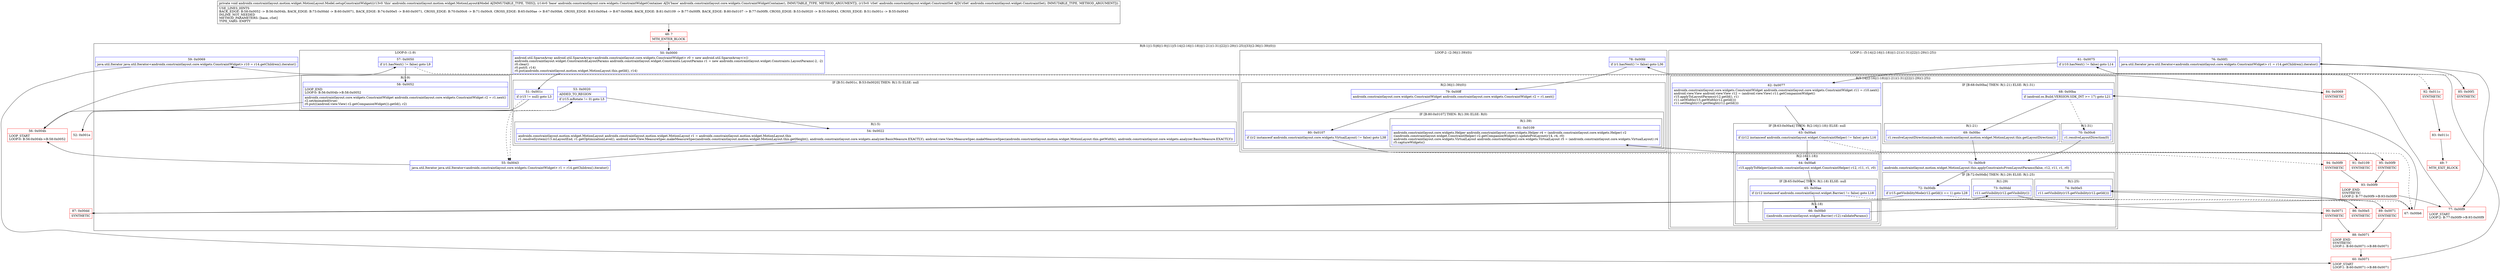 digraph "CFG forandroidx.constraintlayout.motion.widget.MotionLayout.Model.setupConstraintWidget(Landroidx\/constraintlayout\/core\/widgets\/ConstraintWidgetContainer;Landroidx\/constraintlayout\/widget\/ConstraintSet;)V" {
subgraph cluster_Region_1113375438 {
label = "R(8:1|(1:5)|6|(1:9)|11|(5:14|(2:16|(1:18))|(1:21)(1:31)|22|(1:29)(1:25))|33|(2:36|(1:39)(0)))";
node [shape=record,color=blue];
Node_50 [shape=record,label="{50\:\ 0x0000|android.util.SparseArray android.util.SparseArray\<androidx.constraintlayout.core.widgets.ConstraintWidget\> r0 = new android.util.SparseArray\<\>()\landroidx.constraintlayout.widget.Constraints$LayoutParams androidx.constraintlayout.widget.Constraints.LayoutParams r1 = new androidx.constraintlayout.widget.Constraints.LayoutParams(\-2, \-2)\lr0.clear()\lr0.put(0, r14)\lr0.put(androidx.constraintlayout.motion.widget.MotionLayout.this.getId(), r14)\l}"];
subgraph cluster_IfRegion_1834831364 {
label = "IF [B:51:0x001c, B:53:0x0020] THEN: R(1:5) ELSE: null";
node [shape=record,color=blue];
Node_51 [shape=record,label="{51\:\ 0x001c|if (r15 != null) goto L3\l}"];
Node_53 [shape=record,label="{53\:\ 0x0020|ADDED_TO_REGION\l|if (r15.mRotate != 0) goto L5\l}"];
subgraph cluster_Region_1327865190 {
label = "R(1:5)";
node [shape=record,color=blue];
Node_54 [shape=record,label="{54\:\ 0x0022|androidx.constraintlayout.motion.widget.MotionLayout androidx.constraintlayout.motion.widget.MotionLayout r1 = androidx.constraintlayout.motion.widget.MotionLayout.this\lr1.resolveSystem(r13.mLayoutEnd, r1.getOptimizationLevel(), android.view.View.MeasureSpec.makeMeasureSpec(androidx.constraintlayout.motion.widget.MotionLayout.this.getHeight(), androidx.constraintlayout.core.widgets.analyzer.BasicMeasure.EXACTLY), android.view.View.MeasureSpec.makeMeasureSpec(androidx.constraintlayout.motion.widget.MotionLayout.this.getWidth(), androidx.constraintlayout.core.widgets.analyzer.BasicMeasure.EXACTLY))\l}"];
}
}
Node_55 [shape=record,label="{55\:\ 0x0043|java.util.Iterator java.util.Iterator\<androidx.constraintlayout.core.widgets.ConstraintWidget\> r1 = r14.getChildren().iterator()\l}"];
subgraph cluster_LoopRegion_158702147 {
label = "LOOP:0: (1:9)";
node [shape=record,color=blue];
Node_57 [shape=record,label="{57\:\ 0x0050|if (r1.hasNext() != false) goto L9\l}"];
subgraph cluster_Region_664154793 {
label = "R(1:9)";
node [shape=record,color=blue];
Node_58 [shape=record,label="{58\:\ 0x0052|LOOP_END\lLOOP:0: B:56:0x004b\-\>B:58:0x0052\l|androidx.constraintlayout.core.widgets.ConstraintWidget androidx.constraintlayout.core.widgets.ConstraintWidget r2 = r1.next()\lr2.setAnimated(true)\lr0.put(((android.view.View) r2.getCompanionWidget()).getId(), r2)\l}"];
}
}
Node_59 [shape=record,label="{59\:\ 0x0069|java.util.Iterator java.util.Iterator\<androidx.constraintlayout.core.widgets.ConstraintWidget\> r10 = r14.getChildren().iterator()\l}"];
subgraph cluster_LoopRegion_1775217461 {
label = "LOOP:1: (5:14|(2:16|(1:18))|(1:21)(1:31)|22|(1:29)(1:25))";
node [shape=record,color=blue];
Node_61 [shape=record,label="{61\:\ 0x0075|if (r10.hasNext() != false) goto L14\l}"];
subgraph cluster_Region_535138722 {
label = "R(5:14|(2:16|(1:18))|(1:21)(1:31)|22|(1:29)(1:25))";
node [shape=record,color=blue];
Node_62 [shape=record,label="{62\:\ 0x0077|androidx.constraintlayout.core.widgets.ConstraintWidget androidx.constraintlayout.core.widgets.ConstraintWidget r11 = r10.next()\landroid.view.View android.view.View r12 = (android.view.View) r11.getCompanionWidget()\lr15.applyToLayoutParams(r12.getId(), r1)\lr11.setWidth(r15.getWidth(r12.getId()))\lr11.setHeight(r15.getHeight(r12.getId()))\l}"];
subgraph cluster_IfRegion_930917241 {
label = "IF [B:63:0x00a4] THEN: R(2:16|(1:18)) ELSE: null";
node [shape=record,color=blue];
Node_63 [shape=record,label="{63\:\ 0x00a4|if ((r12 instanceof androidx.constraintlayout.widget.ConstraintHelper) != false) goto L16\l}"];
subgraph cluster_Region_1018524228 {
label = "R(2:16|(1:18))";
node [shape=record,color=blue];
Node_64 [shape=record,label="{64\:\ 0x00a6|r15.applyToHelper((androidx.constraintlayout.widget.ConstraintHelper) r12, r11, r1, r0)\l}"];
subgraph cluster_IfRegion_202857017 {
label = "IF [B:65:0x00ae] THEN: R(1:18) ELSE: null";
node [shape=record,color=blue];
Node_65 [shape=record,label="{65\:\ 0x00ae|if ((r12 instanceof androidx.constraintlayout.widget.Barrier) != false) goto L18\l}"];
subgraph cluster_Region_932157929 {
label = "R(1:18)";
node [shape=record,color=blue];
Node_66 [shape=record,label="{66\:\ 0x00b0|((androidx.constraintlayout.widget.Barrier) r12).validateParams()\l}"];
}
}
}
}
subgraph cluster_IfRegion_1896334256 {
label = "IF [B:68:0x00ba] THEN: R(1:21) ELSE: R(1:31)";
node [shape=record,color=blue];
Node_68 [shape=record,label="{68\:\ 0x00ba|if (android.os.Build.VERSION.SDK_INT \>= 17) goto L21\l}"];
subgraph cluster_Region_756941968 {
label = "R(1:21)";
node [shape=record,color=blue];
Node_69 [shape=record,label="{69\:\ 0x00bc|r1.resolveLayoutDirection(androidx.constraintlayout.motion.widget.MotionLayout.this.getLayoutDirection())\l}"];
}
subgraph cluster_Region_976118821 {
label = "R(1:31)";
node [shape=record,color=blue];
Node_70 [shape=record,label="{70\:\ 0x00c6|r1.resolveLayoutDirection(0)\l}"];
}
}
Node_71 [shape=record,label="{71\:\ 0x00c9|androidx.constraintlayout.motion.widget.MotionLayout.this.applyConstraintsFromLayoutParams(false, r12, r11, r1, r0)\l}"];
subgraph cluster_IfRegion_500226758 {
label = "IF [B:72:0x00db] THEN: R(1:29) ELSE: R(1:25)";
node [shape=record,color=blue];
Node_72 [shape=record,label="{72\:\ 0x00db|if (r15.getVisibilityMode(r12.getId()) == 1) goto L28\l}"];
subgraph cluster_Region_1282337187 {
label = "R(1:29)";
node [shape=record,color=blue];
Node_73 [shape=record,label="{73\:\ 0x00dd|r11.setVisibility(r12.getVisibility())\l}"];
}
subgraph cluster_Region_947011822 {
label = "R(1:25)";
node [shape=record,color=blue];
Node_74 [shape=record,label="{74\:\ 0x00e5|r11.setVisibility(r15.getVisibility(r12.getId()))\l}"];
}
}
}
}
Node_76 [shape=record,label="{76\:\ 0x00f1|java.util.Iterator java.util.Iterator\<androidx.constraintlayout.core.widgets.ConstraintWidget\> r1 = r14.getChildren().iterator()\l}"];
subgraph cluster_LoopRegion_883431448 {
label = "LOOP:2: (2:36|(1:39)(0))";
node [shape=record,color=blue];
Node_78 [shape=record,label="{78\:\ 0x00fd|if (r1.hasNext() != false) goto L36\l}"];
subgraph cluster_Region_2104384996 {
label = "R(2:36|(1:39)(0))";
node [shape=record,color=blue];
Node_79 [shape=record,label="{79\:\ 0x00ff|androidx.constraintlayout.core.widgets.ConstraintWidget androidx.constraintlayout.core.widgets.ConstraintWidget r2 = r1.next()\l}"];
subgraph cluster_IfRegion_1491888008 {
label = "IF [B:80:0x0107] THEN: R(1:39) ELSE: R(0)";
node [shape=record,color=blue];
Node_80 [shape=record,label="{80\:\ 0x0107|if ((r2 instanceof androidx.constraintlayout.core.widgets.VirtualLayout) != false) goto L38\l}"];
subgraph cluster_Region_990603810 {
label = "R(1:39)";
node [shape=record,color=blue];
Node_81 [shape=record,label="{81\:\ 0x0109|androidx.constraintlayout.core.widgets.Helper androidx.constraintlayout.core.widgets.Helper r4 = (androidx.constraintlayout.core.widgets.Helper) r2\l((androidx.constraintlayout.widget.ConstraintHelper) r2.getCompanionWidget()).updatePreLayout(r14, r4, r0)\landroidx.constraintlayout.core.widgets.VirtualLayout androidx.constraintlayout.core.widgets.VirtualLayout r5 = (androidx.constraintlayout.core.widgets.VirtualLayout) r4\lr5.captureWidgets()\l}"];
}
subgraph cluster_Region_1180639250 {
label = "R(0)";
node [shape=record,color=blue];
}
}
}
}
}
Node_48 [shape=record,color=red,label="{48\:\ ?|MTH_ENTER_BLOCK\l}"];
Node_52 [shape=record,color=red,label="{52\:\ 0x001e}"];
Node_56 [shape=record,color=red,label="{56\:\ 0x004b|LOOP_START\lLOOP:0: B:56:0x004b\-\>B:58:0x0052\l}"];
Node_84 [shape=record,color=red,label="{84\:\ 0x0069|SYNTHETIC\l}"];
Node_60 [shape=record,color=red,label="{60\:\ 0x0071|LOOP_START\lLOOP:1: B:60:0x0071\-\>B:88:0x0071\l}"];
Node_67 [shape=record,color=red,label="{67\:\ 0x00b6}"];
Node_86 [shape=record,color=red,label="{86\:\ 0x00e5|SYNTHETIC\l}"];
Node_89 [shape=record,color=red,label="{89\:\ 0x0071|SYNTHETIC\l}"];
Node_88 [shape=record,color=red,label="{88\:\ 0x0071|LOOP_END\lSYNTHETIC\lLOOP:1: B:60:0x0071\-\>B:88:0x0071\l}"];
Node_87 [shape=record,color=red,label="{87\:\ 0x00dd|SYNTHETIC\l}"];
Node_90 [shape=record,color=red,label="{90\:\ 0x0071|SYNTHETIC\l}"];
Node_85 [shape=record,color=red,label="{85\:\ 0x00f1|SYNTHETIC\l}"];
Node_77 [shape=record,color=red,label="{77\:\ 0x00f9|LOOP_START\lLOOP:2: B:77:0x00f9\-\>B:93:0x00f9\l}"];
Node_91 [shape=record,color=red,label="{91\:\ 0x0109|SYNTHETIC\l}"];
Node_95 [shape=record,color=red,label="{95\:\ 0x00f9|SYNTHETIC\l}"];
Node_93 [shape=record,color=red,label="{93\:\ 0x00f9|LOOP_END\lSYNTHETIC\lLOOP:2: B:77:0x00f9\-\>B:93:0x00f9\l}"];
Node_94 [shape=record,color=red,label="{94\:\ 0x00f9|SYNTHETIC\l}"];
Node_92 [shape=record,color=red,label="{92\:\ 0x011c|SYNTHETIC\l}"];
Node_83 [shape=record,color=red,label="{83\:\ 0x011c}"];
Node_49 [shape=record,color=red,label="{49\:\ ?|MTH_EXIT_BLOCK\l}"];
MethodNode[shape=record,label="{private void androidx.constraintlayout.motion.widget.MotionLayout.Model.setupConstraintWidget((r13v0 'this' androidx.constraintlayout.motion.widget.MotionLayout$Model A[IMMUTABLE_TYPE, THIS]), (r14v0 'base' androidx.constraintlayout.core.widgets.ConstraintWidgetContainer A[D('base' androidx.constraintlayout.core.widgets.ConstraintWidgetContainer), IMMUTABLE_TYPE, METHOD_ARGUMENT]), (r15v0 'cSet' androidx.constraintlayout.widget.ConstraintSet A[D('cSet' androidx.constraintlayout.widget.ConstraintSet), IMMUTABLE_TYPE, METHOD_ARGUMENT]))  | USE_LINES_HINTS\lBACK_EDGE: B:58:0x0052 \-\> B:56:0x004b, BACK_EDGE: B:73:0x00dd \-\> B:60:0x0071, BACK_EDGE: B:74:0x00e5 \-\> B:60:0x0071, CROSS_EDGE: B:70:0x00c6 \-\> B:71:0x00c9, CROSS_EDGE: B:65:0x00ae \-\> B:67:0x00b6, CROSS_EDGE: B:63:0x00a4 \-\> B:67:0x00b6, BACK_EDGE: B:81:0x0109 \-\> B:77:0x00f9, BACK_EDGE: B:80:0x0107 \-\> B:77:0x00f9, CROSS_EDGE: B:53:0x0020 \-\> B:55:0x0043, CROSS_EDGE: B:51:0x001c \-\> B:55:0x0043\lINLINE_NOT_NEEDED\lMETHOD_PARAMETERS: [base, cSet]\lTYPE_VARS: EMPTY\l}"];
MethodNode -> Node_48;Node_50 -> Node_51;
Node_51 -> Node_52;
Node_51 -> Node_55[style=dashed];
Node_53 -> Node_54;
Node_53 -> Node_55[style=dashed];
Node_54 -> Node_55;
Node_55 -> Node_56;
Node_57 -> Node_58;
Node_57 -> Node_84[style=dashed];
Node_58 -> Node_56;
Node_59 -> Node_60;
Node_61 -> Node_62;
Node_61 -> Node_85[style=dashed];
Node_62 -> Node_63;
Node_63 -> Node_64;
Node_63 -> Node_67[style=dashed];
Node_64 -> Node_65;
Node_65 -> Node_66;
Node_65 -> Node_67[style=dashed];
Node_66 -> Node_67;
Node_68 -> Node_69;
Node_68 -> Node_70[style=dashed];
Node_69 -> Node_71;
Node_70 -> Node_71;
Node_71 -> Node_72;
Node_72 -> Node_86[style=dashed];
Node_72 -> Node_87;
Node_73 -> Node_90;
Node_74 -> Node_89;
Node_76 -> Node_77;
Node_78 -> Node_79;
Node_78 -> Node_92[style=dashed];
Node_79 -> Node_80;
Node_80 -> Node_91;
Node_80 -> Node_94[style=dashed];
Node_81 -> Node_95;
Node_48 -> Node_50;
Node_52 -> Node_53;
Node_56 -> Node_57;
Node_84 -> Node_59;
Node_60 -> Node_61;
Node_67 -> Node_68;
Node_86 -> Node_74;
Node_89 -> Node_88;
Node_88 -> Node_60;
Node_87 -> Node_73;
Node_90 -> Node_88;
Node_85 -> Node_76;
Node_77 -> Node_78;
Node_91 -> Node_81;
Node_95 -> Node_93;
Node_93 -> Node_77;
Node_94 -> Node_93;
Node_92 -> Node_83;
Node_83 -> Node_49;
}

